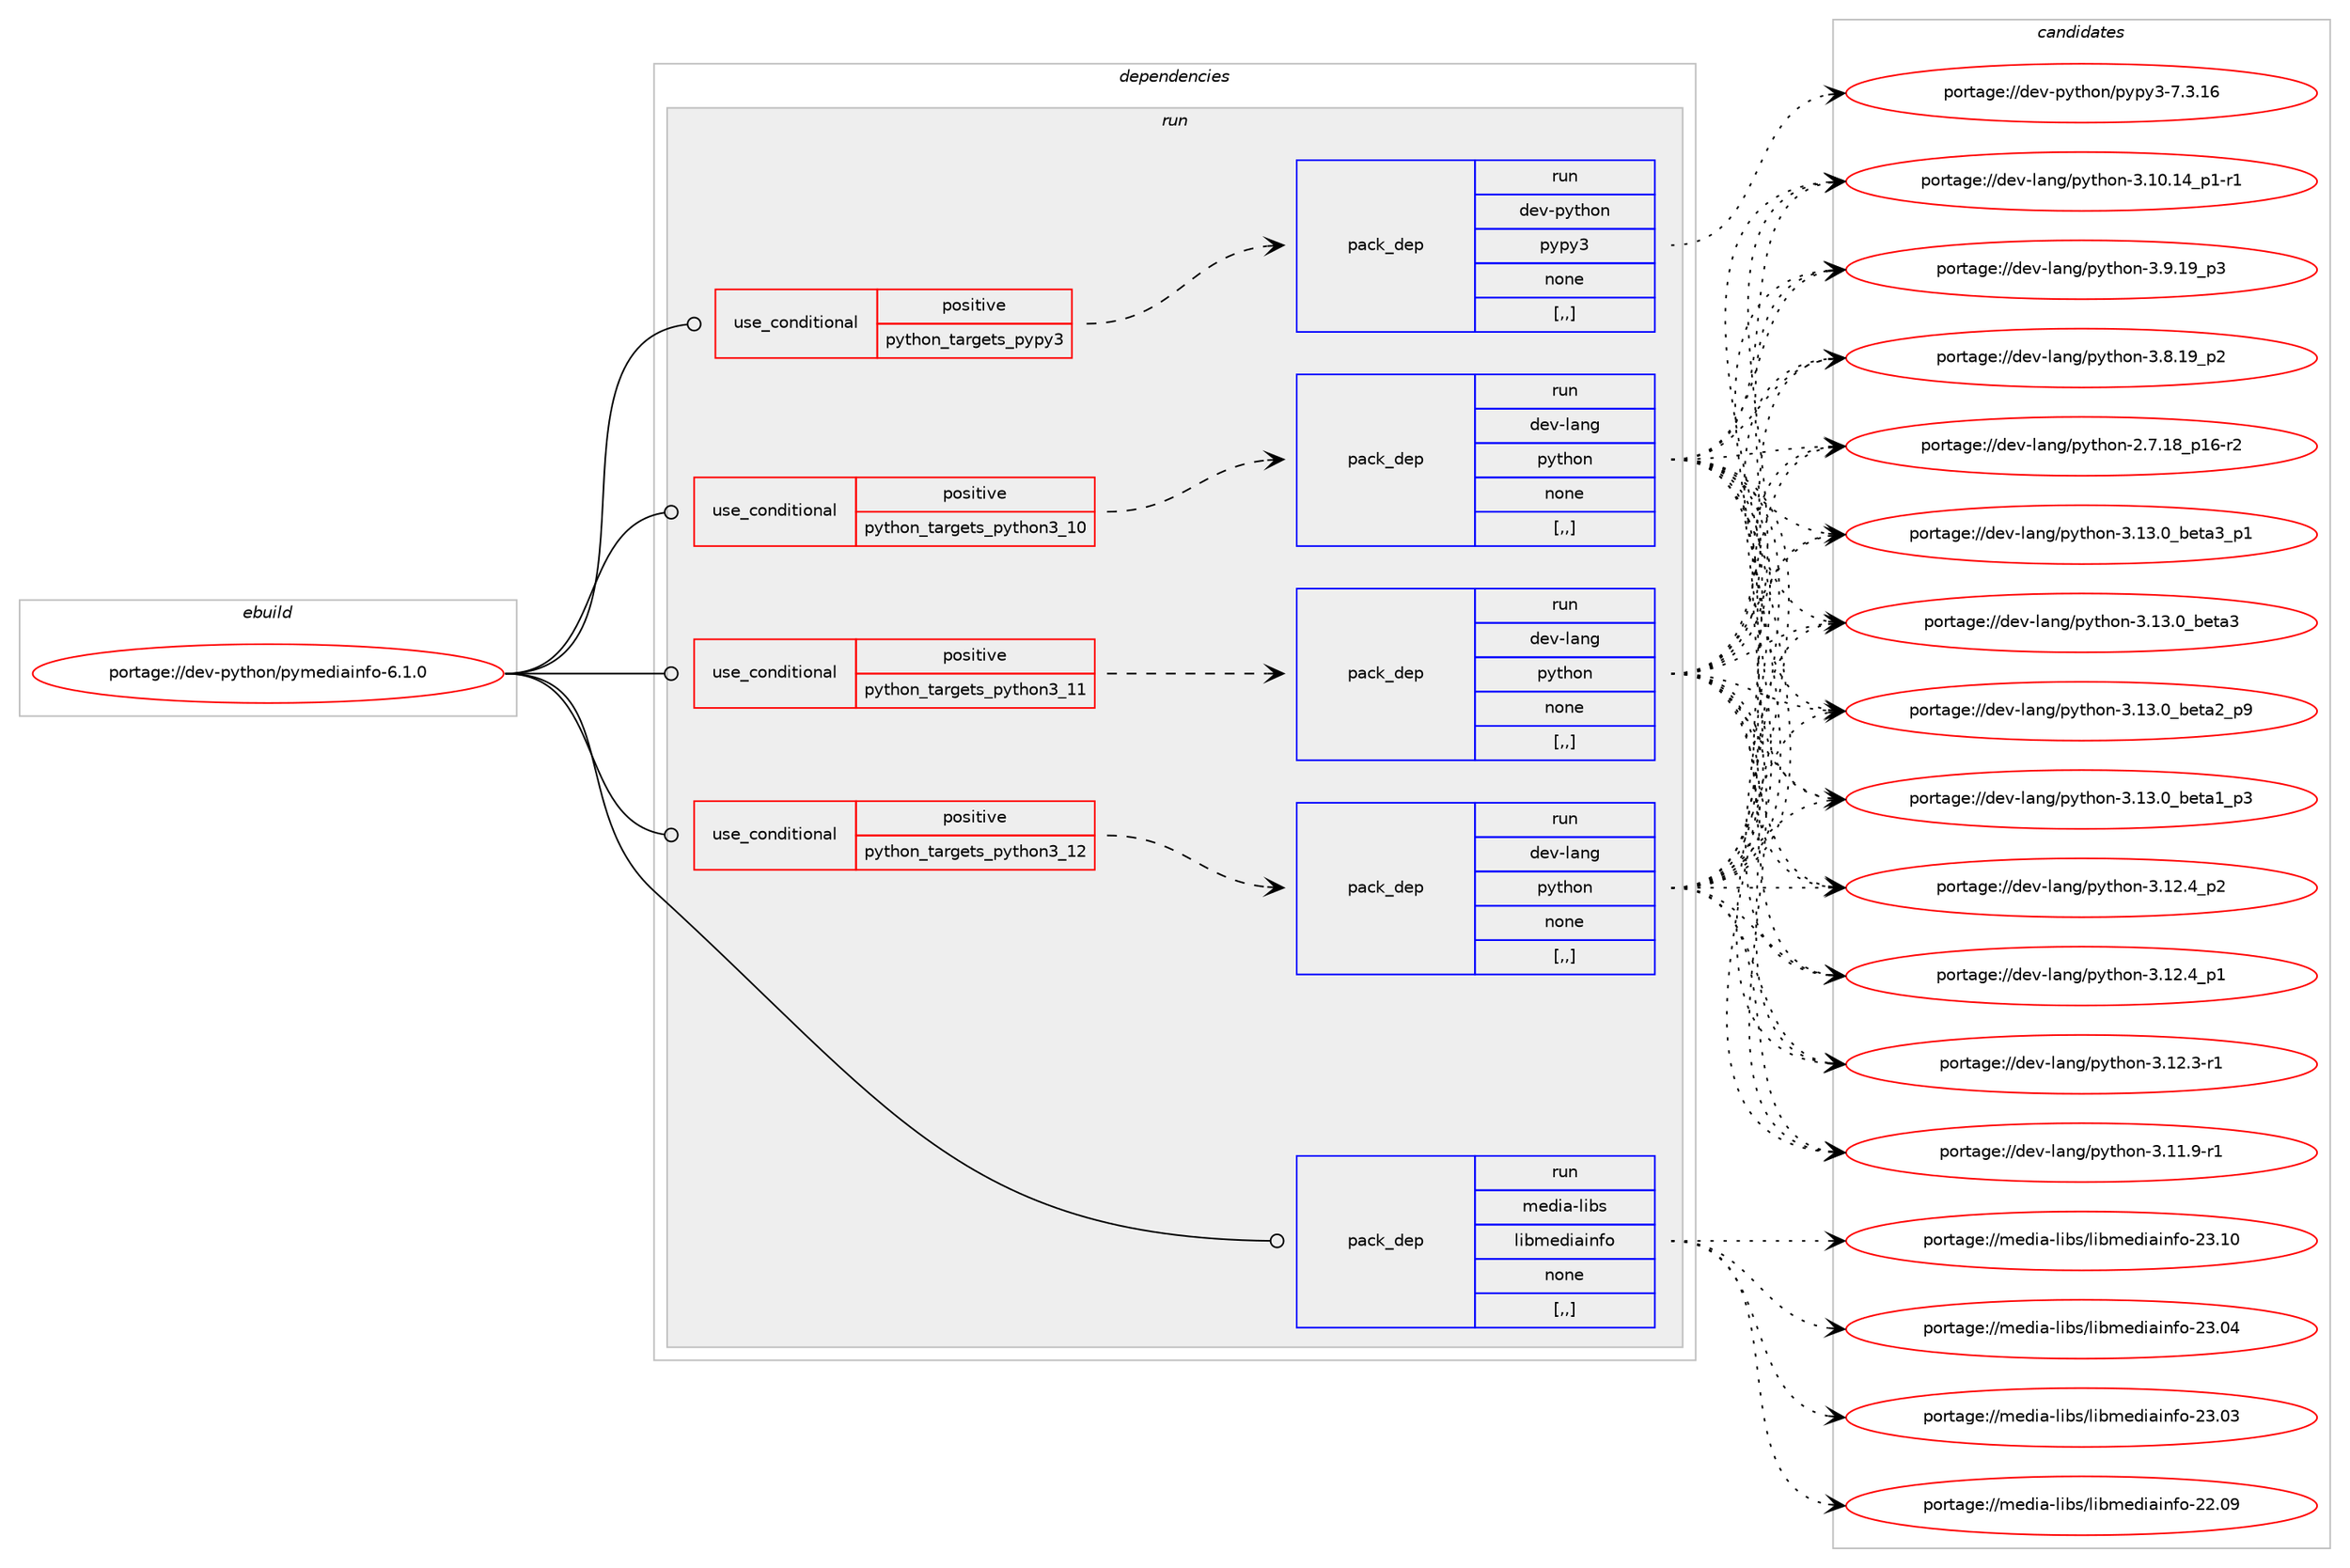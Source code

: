 digraph prolog {

# *************
# Graph options
# *************

newrank=true;
concentrate=true;
compound=true;
graph [rankdir=LR,fontname=Helvetica,fontsize=10,ranksep=1.5];#, ranksep=2.5, nodesep=0.2];
edge  [arrowhead=vee];
node  [fontname=Helvetica,fontsize=10];

# **********
# The ebuild
# **********

subgraph cluster_leftcol {
color=gray;
label=<<i>ebuild</i>>;
id [label="portage://dev-python/pymediainfo-6.1.0", color=red, width=4, href="../dev-python/pymediainfo-6.1.0.svg"];
}

# ****************
# The dependencies
# ****************

subgraph cluster_midcol {
color=gray;
label=<<i>dependencies</i>>;
subgraph cluster_compile {
fillcolor="#eeeeee";
style=filled;
label=<<i>compile</i>>;
}
subgraph cluster_compileandrun {
fillcolor="#eeeeee";
style=filled;
label=<<i>compile and run</i>>;
}
subgraph cluster_run {
fillcolor="#eeeeee";
style=filled;
label=<<i>run</i>>;
subgraph cond37092 {
dependency156952 [label=<<TABLE BORDER="0" CELLBORDER="1" CELLSPACING="0" CELLPADDING="4"><TR><TD ROWSPAN="3" CELLPADDING="10">use_conditional</TD></TR><TR><TD>positive</TD></TR><TR><TD>python_targets_pypy3</TD></TR></TABLE>>, shape=none, color=red];
subgraph pack118603 {
dependency156953 [label=<<TABLE BORDER="0" CELLBORDER="1" CELLSPACING="0" CELLPADDING="4" WIDTH="220"><TR><TD ROWSPAN="6" CELLPADDING="30">pack_dep</TD></TR><TR><TD WIDTH="110">run</TD></TR><TR><TD>dev-python</TD></TR><TR><TD>pypy3</TD></TR><TR><TD>none</TD></TR><TR><TD>[,,]</TD></TR></TABLE>>, shape=none, color=blue];
}
dependency156952:e -> dependency156953:w [weight=20,style="dashed",arrowhead="vee"];
}
id:e -> dependency156952:w [weight=20,style="solid",arrowhead="odot"];
subgraph cond37093 {
dependency156954 [label=<<TABLE BORDER="0" CELLBORDER="1" CELLSPACING="0" CELLPADDING="4"><TR><TD ROWSPAN="3" CELLPADDING="10">use_conditional</TD></TR><TR><TD>positive</TD></TR><TR><TD>python_targets_python3_10</TD></TR></TABLE>>, shape=none, color=red];
subgraph pack118604 {
dependency156955 [label=<<TABLE BORDER="0" CELLBORDER="1" CELLSPACING="0" CELLPADDING="4" WIDTH="220"><TR><TD ROWSPAN="6" CELLPADDING="30">pack_dep</TD></TR><TR><TD WIDTH="110">run</TD></TR><TR><TD>dev-lang</TD></TR><TR><TD>python</TD></TR><TR><TD>none</TD></TR><TR><TD>[,,]</TD></TR></TABLE>>, shape=none, color=blue];
}
dependency156954:e -> dependency156955:w [weight=20,style="dashed",arrowhead="vee"];
}
id:e -> dependency156954:w [weight=20,style="solid",arrowhead="odot"];
subgraph cond37094 {
dependency156956 [label=<<TABLE BORDER="0" CELLBORDER="1" CELLSPACING="0" CELLPADDING="4"><TR><TD ROWSPAN="3" CELLPADDING="10">use_conditional</TD></TR><TR><TD>positive</TD></TR><TR><TD>python_targets_python3_11</TD></TR></TABLE>>, shape=none, color=red];
subgraph pack118605 {
dependency156957 [label=<<TABLE BORDER="0" CELLBORDER="1" CELLSPACING="0" CELLPADDING="4" WIDTH="220"><TR><TD ROWSPAN="6" CELLPADDING="30">pack_dep</TD></TR><TR><TD WIDTH="110">run</TD></TR><TR><TD>dev-lang</TD></TR><TR><TD>python</TD></TR><TR><TD>none</TD></TR><TR><TD>[,,]</TD></TR></TABLE>>, shape=none, color=blue];
}
dependency156956:e -> dependency156957:w [weight=20,style="dashed",arrowhead="vee"];
}
id:e -> dependency156956:w [weight=20,style="solid",arrowhead="odot"];
subgraph cond37095 {
dependency156958 [label=<<TABLE BORDER="0" CELLBORDER="1" CELLSPACING="0" CELLPADDING="4"><TR><TD ROWSPAN="3" CELLPADDING="10">use_conditional</TD></TR><TR><TD>positive</TD></TR><TR><TD>python_targets_python3_12</TD></TR></TABLE>>, shape=none, color=red];
subgraph pack118606 {
dependency156959 [label=<<TABLE BORDER="0" CELLBORDER="1" CELLSPACING="0" CELLPADDING="4" WIDTH="220"><TR><TD ROWSPAN="6" CELLPADDING="30">pack_dep</TD></TR><TR><TD WIDTH="110">run</TD></TR><TR><TD>dev-lang</TD></TR><TR><TD>python</TD></TR><TR><TD>none</TD></TR><TR><TD>[,,]</TD></TR></TABLE>>, shape=none, color=blue];
}
dependency156958:e -> dependency156959:w [weight=20,style="dashed",arrowhead="vee"];
}
id:e -> dependency156958:w [weight=20,style="solid",arrowhead="odot"];
subgraph pack118607 {
dependency156960 [label=<<TABLE BORDER="0" CELLBORDER="1" CELLSPACING="0" CELLPADDING="4" WIDTH="220"><TR><TD ROWSPAN="6" CELLPADDING="30">pack_dep</TD></TR><TR><TD WIDTH="110">run</TD></TR><TR><TD>media-libs</TD></TR><TR><TD>libmediainfo</TD></TR><TR><TD>none</TD></TR><TR><TD>[,,]</TD></TR></TABLE>>, shape=none, color=blue];
}
id:e -> dependency156960:w [weight=20,style="solid",arrowhead="odot"];
}
}

# **************
# The candidates
# **************

subgraph cluster_choices {
rank=same;
color=gray;
label=<<i>candidates</i>>;

subgraph choice118603 {
color=black;
nodesep=1;
choice10010111845112121116104111110471121211121215145554651464954 [label="portage://dev-python/pypy3-7.3.16", color=red, width=4,href="../dev-python/pypy3-7.3.16.svg"];
dependency156953:e -> choice10010111845112121116104111110471121211121215145554651464954:w [style=dotted,weight="100"];
}
subgraph choice118604 {
color=black;
nodesep=1;
choice10010111845108971101034711212111610411111045514649514648959810111697519511249 [label="portage://dev-lang/python-3.13.0_beta3_p1", color=red, width=4,href="../dev-lang/python-3.13.0_beta3_p1.svg"];
choice1001011184510897110103471121211161041111104551464951464895981011169751 [label="portage://dev-lang/python-3.13.0_beta3", color=red, width=4,href="../dev-lang/python-3.13.0_beta3.svg"];
choice10010111845108971101034711212111610411111045514649514648959810111697509511257 [label="portage://dev-lang/python-3.13.0_beta2_p9", color=red, width=4,href="../dev-lang/python-3.13.0_beta2_p9.svg"];
choice10010111845108971101034711212111610411111045514649514648959810111697499511251 [label="portage://dev-lang/python-3.13.0_beta1_p3", color=red, width=4,href="../dev-lang/python-3.13.0_beta1_p3.svg"];
choice100101118451089711010347112121116104111110455146495046529511250 [label="portage://dev-lang/python-3.12.4_p2", color=red, width=4,href="../dev-lang/python-3.12.4_p2.svg"];
choice100101118451089711010347112121116104111110455146495046529511249 [label="portage://dev-lang/python-3.12.4_p1", color=red, width=4,href="../dev-lang/python-3.12.4_p1.svg"];
choice100101118451089711010347112121116104111110455146495046514511449 [label="portage://dev-lang/python-3.12.3-r1", color=red, width=4,href="../dev-lang/python-3.12.3-r1.svg"];
choice100101118451089711010347112121116104111110455146494946574511449 [label="portage://dev-lang/python-3.11.9-r1", color=red, width=4,href="../dev-lang/python-3.11.9-r1.svg"];
choice100101118451089711010347112121116104111110455146494846495295112494511449 [label="portage://dev-lang/python-3.10.14_p1-r1", color=red, width=4,href="../dev-lang/python-3.10.14_p1-r1.svg"];
choice100101118451089711010347112121116104111110455146574649579511251 [label="portage://dev-lang/python-3.9.19_p3", color=red, width=4,href="../dev-lang/python-3.9.19_p3.svg"];
choice100101118451089711010347112121116104111110455146564649579511250 [label="portage://dev-lang/python-3.8.19_p2", color=red, width=4,href="../dev-lang/python-3.8.19_p2.svg"];
choice100101118451089711010347112121116104111110455046554649569511249544511450 [label="portage://dev-lang/python-2.7.18_p16-r2", color=red, width=4,href="../dev-lang/python-2.7.18_p16-r2.svg"];
dependency156955:e -> choice10010111845108971101034711212111610411111045514649514648959810111697519511249:w [style=dotted,weight="100"];
dependency156955:e -> choice1001011184510897110103471121211161041111104551464951464895981011169751:w [style=dotted,weight="100"];
dependency156955:e -> choice10010111845108971101034711212111610411111045514649514648959810111697509511257:w [style=dotted,weight="100"];
dependency156955:e -> choice10010111845108971101034711212111610411111045514649514648959810111697499511251:w [style=dotted,weight="100"];
dependency156955:e -> choice100101118451089711010347112121116104111110455146495046529511250:w [style=dotted,weight="100"];
dependency156955:e -> choice100101118451089711010347112121116104111110455146495046529511249:w [style=dotted,weight="100"];
dependency156955:e -> choice100101118451089711010347112121116104111110455146495046514511449:w [style=dotted,weight="100"];
dependency156955:e -> choice100101118451089711010347112121116104111110455146494946574511449:w [style=dotted,weight="100"];
dependency156955:e -> choice100101118451089711010347112121116104111110455146494846495295112494511449:w [style=dotted,weight="100"];
dependency156955:e -> choice100101118451089711010347112121116104111110455146574649579511251:w [style=dotted,weight="100"];
dependency156955:e -> choice100101118451089711010347112121116104111110455146564649579511250:w [style=dotted,weight="100"];
dependency156955:e -> choice100101118451089711010347112121116104111110455046554649569511249544511450:w [style=dotted,weight="100"];
}
subgraph choice118605 {
color=black;
nodesep=1;
choice10010111845108971101034711212111610411111045514649514648959810111697519511249 [label="portage://dev-lang/python-3.13.0_beta3_p1", color=red, width=4,href="../dev-lang/python-3.13.0_beta3_p1.svg"];
choice1001011184510897110103471121211161041111104551464951464895981011169751 [label="portage://dev-lang/python-3.13.0_beta3", color=red, width=4,href="../dev-lang/python-3.13.0_beta3.svg"];
choice10010111845108971101034711212111610411111045514649514648959810111697509511257 [label="portage://dev-lang/python-3.13.0_beta2_p9", color=red, width=4,href="../dev-lang/python-3.13.0_beta2_p9.svg"];
choice10010111845108971101034711212111610411111045514649514648959810111697499511251 [label="portage://dev-lang/python-3.13.0_beta1_p3", color=red, width=4,href="../dev-lang/python-3.13.0_beta1_p3.svg"];
choice100101118451089711010347112121116104111110455146495046529511250 [label="portage://dev-lang/python-3.12.4_p2", color=red, width=4,href="../dev-lang/python-3.12.4_p2.svg"];
choice100101118451089711010347112121116104111110455146495046529511249 [label="portage://dev-lang/python-3.12.4_p1", color=red, width=4,href="../dev-lang/python-3.12.4_p1.svg"];
choice100101118451089711010347112121116104111110455146495046514511449 [label="portage://dev-lang/python-3.12.3-r1", color=red, width=4,href="../dev-lang/python-3.12.3-r1.svg"];
choice100101118451089711010347112121116104111110455146494946574511449 [label="portage://dev-lang/python-3.11.9-r1", color=red, width=4,href="../dev-lang/python-3.11.9-r1.svg"];
choice100101118451089711010347112121116104111110455146494846495295112494511449 [label="portage://dev-lang/python-3.10.14_p1-r1", color=red, width=4,href="../dev-lang/python-3.10.14_p1-r1.svg"];
choice100101118451089711010347112121116104111110455146574649579511251 [label="portage://dev-lang/python-3.9.19_p3", color=red, width=4,href="../dev-lang/python-3.9.19_p3.svg"];
choice100101118451089711010347112121116104111110455146564649579511250 [label="portage://dev-lang/python-3.8.19_p2", color=red, width=4,href="../dev-lang/python-3.8.19_p2.svg"];
choice100101118451089711010347112121116104111110455046554649569511249544511450 [label="portage://dev-lang/python-2.7.18_p16-r2", color=red, width=4,href="../dev-lang/python-2.7.18_p16-r2.svg"];
dependency156957:e -> choice10010111845108971101034711212111610411111045514649514648959810111697519511249:w [style=dotted,weight="100"];
dependency156957:e -> choice1001011184510897110103471121211161041111104551464951464895981011169751:w [style=dotted,weight="100"];
dependency156957:e -> choice10010111845108971101034711212111610411111045514649514648959810111697509511257:w [style=dotted,weight="100"];
dependency156957:e -> choice10010111845108971101034711212111610411111045514649514648959810111697499511251:w [style=dotted,weight="100"];
dependency156957:e -> choice100101118451089711010347112121116104111110455146495046529511250:w [style=dotted,weight="100"];
dependency156957:e -> choice100101118451089711010347112121116104111110455146495046529511249:w [style=dotted,weight="100"];
dependency156957:e -> choice100101118451089711010347112121116104111110455146495046514511449:w [style=dotted,weight="100"];
dependency156957:e -> choice100101118451089711010347112121116104111110455146494946574511449:w [style=dotted,weight="100"];
dependency156957:e -> choice100101118451089711010347112121116104111110455146494846495295112494511449:w [style=dotted,weight="100"];
dependency156957:e -> choice100101118451089711010347112121116104111110455146574649579511251:w [style=dotted,weight="100"];
dependency156957:e -> choice100101118451089711010347112121116104111110455146564649579511250:w [style=dotted,weight="100"];
dependency156957:e -> choice100101118451089711010347112121116104111110455046554649569511249544511450:w [style=dotted,weight="100"];
}
subgraph choice118606 {
color=black;
nodesep=1;
choice10010111845108971101034711212111610411111045514649514648959810111697519511249 [label="portage://dev-lang/python-3.13.0_beta3_p1", color=red, width=4,href="../dev-lang/python-3.13.0_beta3_p1.svg"];
choice1001011184510897110103471121211161041111104551464951464895981011169751 [label="portage://dev-lang/python-3.13.0_beta3", color=red, width=4,href="../dev-lang/python-3.13.0_beta3.svg"];
choice10010111845108971101034711212111610411111045514649514648959810111697509511257 [label="portage://dev-lang/python-3.13.0_beta2_p9", color=red, width=4,href="../dev-lang/python-3.13.0_beta2_p9.svg"];
choice10010111845108971101034711212111610411111045514649514648959810111697499511251 [label="portage://dev-lang/python-3.13.0_beta1_p3", color=red, width=4,href="../dev-lang/python-3.13.0_beta1_p3.svg"];
choice100101118451089711010347112121116104111110455146495046529511250 [label="portage://dev-lang/python-3.12.4_p2", color=red, width=4,href="../dev-lang/python-3.12.4_p2.svg"];
choice100101118451089711010347112121116104111110455146495046529511249 [label="portage://dev-lang/python-3.12.4_p1", color=red, width=4,href="../dev-lang/python-3.12.4_p1.svg"];
choice100101118451089711010347112121116104111110455146495046514511449 [label="portage://dev-lang/python-3.12.3-r1", color=red, width=4,href="../dev-lang/python-3.12.3-r1.svg"];
choice100101118451089711010347112121116104111110455146494946574511449 [label="portage://dev-lang/python-3.11.9-r1", color=red, width=4,href="../dev-lang/python-3.11.9-r1.svg"];
choice100101118451089711010347112121116104111110455146494846495295112494511449 [label="portage://dev-lang/python-3.10.14_p1-r1", color=red, width=4,href="../dev-lang/python-3.10.14_p1-r1.svg"];
choice100101118451089711010347112121116104111110455146574649579511251 [label="portage://dev-lang/python-3.9.19_p3", color=red, width=4,href="../dev-lang/python-3.9.19_p3.svg"];
choice100101118451089711010347112121116104111110455146564649579511250 [label="portage://dev-lang/python-3.8.19_p2", color=red, width=4,href="../dev-lang/python-3.8.19_p2.svg"];
choice100101118451089711010347112121116104111110455046554649569511249544511450 [label="portage://dev-lang/python-2.7.18_p16-r2", color=red, width=4,href="../dev-lang/python-2.7.18_p16-r2.svg"];
dependency156959:e -> choice10010111845108971101034711212111610411111045514649514648959810111697519511249:w [style=dotted,weight="100"];
dependency156959:e -> choice1001011184510897110103471121211161041111104551464951464895981011169751:w [style=dotted,weight="100"];
dependency156959:e -> choice10010111845108971101034711212111610411111045514649514648959810111697509511257:w [style=dotted,weight="100"];
dependency156959:e -> choice10010111845108971101034711212111610411111045514649514648959810111697499511251:w [style=dotted,weight="100"];
dependency156959:e -> choice100101118451089711010347112121116104111110455146495046529511250:w [style=dotted,weight="100"];
dependency156959:e -> choice100101118451089711010347112121116104111110455146495046529511249:w [style=dotted,weight="100"];
dependency156959:e -> choice100101118451089711010347112121116104111110455146495046514511449:w [style=dotted,weight="100"];
dependency156959:e -> choice100101118451089711010347112121116104111110455146494946574511449:w [style=dotted,weight="100"];
dependency156959:e -> choice100101118451089711010347112121116104111110455146494846495295112494511449:w [style=dotted,weight="100"];
dependency156959:e -> choice100101118451089711010347112121116104111110455146574649579511251:w [style=dotted,weight="100"];
dependency156959:e -> choice100101118451089711010347112121116104111110455146564649579511250:w [style=dotted,weight="100"];
dependency156959:e -> choice100101118451089711010347112121116104111110455046554649569511249544511450:w [style=dotted,weight="100"];
}
subgraph choice118607 {
color=black;
nodesep=1;
choice109101100105974510810598115471081059810910110010597105110102111455051464948 [label="portage://media-libs/libmediainfo-23.10", color=red, width=4,href="../media-libs/libmediainfo-23.10.svg"];
choice109101100105974510810598115471081059810910110010597105110102111455051464852 [label="portage://media-libs/libmediainfo-23.04", color=red, width=4,href="../media-libs/libmediainfo-23.04.svg"];
choice109101100105974510810598115471081059810910110010597105110102111455051464851 [label="portage://media-libs/libmediainfo-23.03", color=red, width=4,href="../media-libs/libmediainfo-23.03.svg"];
choice109101100105974510810598115471081059810910110010597105110102111455050464857 [label="portage://media-libs/libmediainfo-22.09", color=red, width=4,href="../media-libs/libmediainfo-22.09.svg"];
dependency156960:e -> choice109101100105974510810598115471081059810910110010597105110102111455051464948:w [style=dotted,weight="100"];
dependency156960:e -> choice109101100105974510810598115471081059810910110010597105110102111455051464852:w [style=dotted,weight="100"];
dependency156960:e -> choice109101100105974510810598115471081059810910110010597105110102111455051464851:w [style=dotted,weight="100"];
dependency156960:e -> choice109101100105974510810598115471081059810910110010597105110102111455050464857:w [style=dotted,weight="100"];
}
}

}
